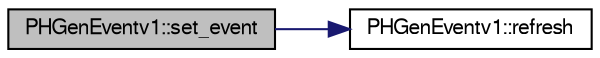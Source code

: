digraph "PHGenEventv1::set_event"
{
  bgcolor="transparent";
  edge [fontname="FreeSans",fontsize="10",labelfontname="FreeSans",labelfontsize="10"];
  node [fontname="FreeSans",fontsize="10",shape=record];
  rankdir="LR";
  Node1 [label="PHGenEventv1::set_event",height=0.2,width=0.4,color="black", fillcolor="grey75", style="filled" fontcolor="black"];
  Node1 -> Node2 [color="midnightblue",fontsize="10",style="solid",fontname="FreeSans"];
  Node2 [label="PHGenEventv1::refresh",height=0.2,width=0.4,color="black",URL="$da/d6b/classPHGenEventv1.html#af4a503c6947445916148bd68165f4efc"];
}
